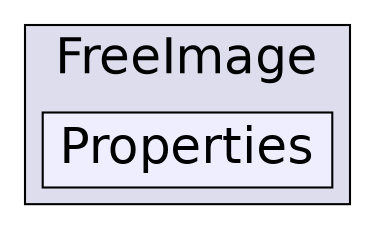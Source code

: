 digraph "C:/Users/nathanael/Documents/resizer/Plugins/FreeImage/Properties" {
  compound=true
  node [ fontsize="24", fontname="Helvetica"];
  edge [ labelfontsize="24", labelfontname="Helvetica"];
  subgraph clusterdir_2b8a7e51301740cdceb090103a025d6d {
    graph [ bgcolor="#ddddee", pencolor="black", label="FreeImage" fontname="Helvetica", fontsize="24", URL="dir_2b8a7e51301740cdceb090103a025d6d.html"]
  dir_b0933279e53478838ba9bf44202d03e6 [shape=box, label="Properties", style="filled", fillcolor="#eeeeff", pencolor="black", URL="dir_b0933279e53478838ba9bf44202d03e6.html"];
  }
}
